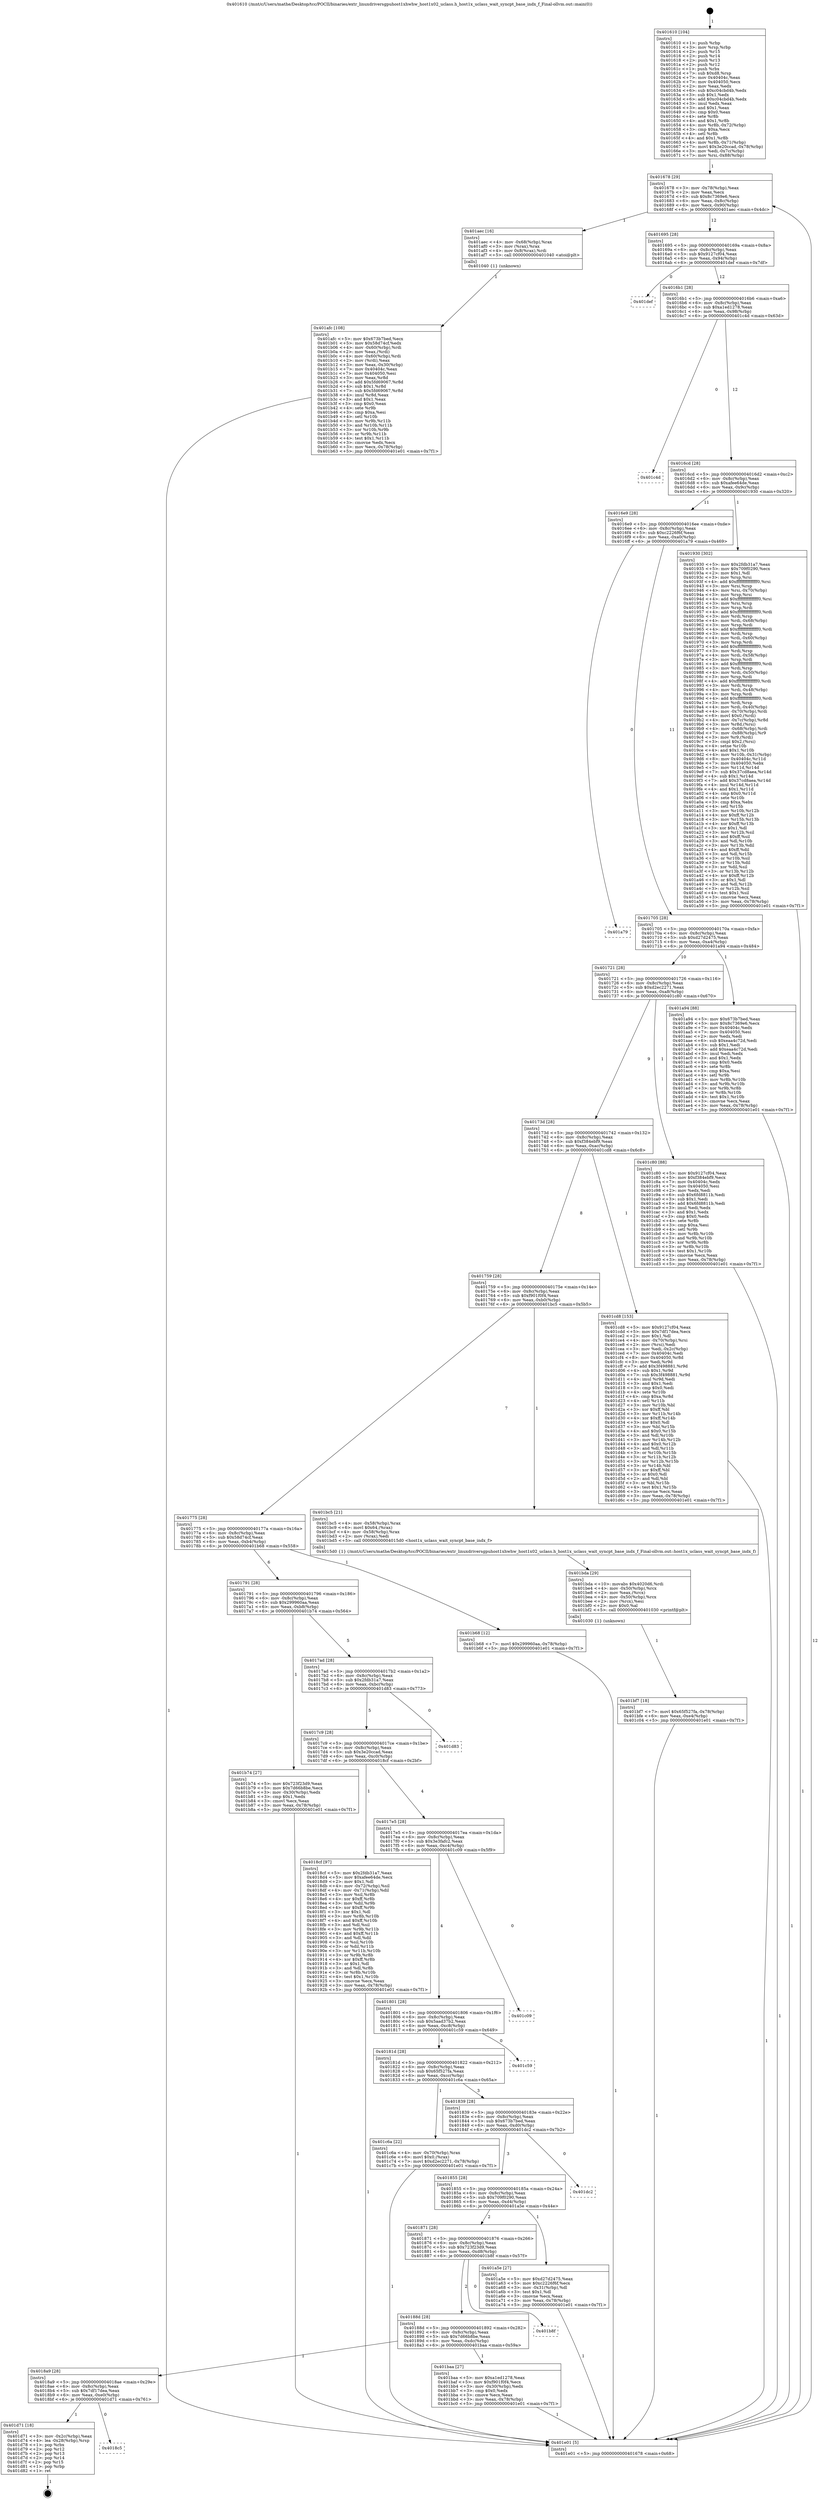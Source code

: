 digraph "0x401610" {
  label = "0x401610 (/mnt/c/Users/mathe/Desktop/tcc/POCII/binaries/extr_linuxdriversgpuhost1xhwhw_host1x02_uclass.h_host1x_uclass_wait_syncpt_base_indx_f_Final-ollvm.out::main(0))"
  labelloc = "t"
  node[shape=record]

  Entry [label="",width=0.3,height=0.3,shape=circle,fillcolor=black,style=filled]
  "0x401678" [label="{
     0x401678 [29]\l
     | [instrs]\l
     &nbsp;&nbsp;0x401678 \<+3\>: mov -0x78(%rbp),%eax\l
     &nbsp;&nbsp;0x40167b \<+2\>: mov %eax,%ecx\l
     &nbsp;&nbsp;0x40167d \<+6\>: sub $0x8c7369e6,%ecx\l
     &nbsp;&nbsp;0x401683 \<+6\>: mov %eax,-0x8c(%rbp)\l
     &nbsp;&nbsp;0x401689 \<+6\>: mov %ecx,-0x90(%rbp)\l
     &nbsp;&nbsp;0x40168f \<+6\>: je 0000000000401aec \<main+0x4dc\>\l
  }"]
  "0x401aec" [label="{
     0x401aec [16]\l
     | [instrs]\l
     &nbsp;&nbsp;0x401aec \<+4\>: mov -0x68(%rbp),%rax\l
     &nbsp;&nbsp;0x401af0 \<+3\>: mov (%rax),%rax\l
     &nbsp;&nbsp;0x401af3 \<+4\>: mov 0x8(%rax),%rdi\l
     &nbsp;&nbsp;0x401af7 \<+5\>: call 0000000000401040 \<atoi@plt\>\l
     | [calls]\l
     &nbsp;&nbsp;0x401040 \{1\} (unknown)\l
  }"]
  "0x401695" [label="{
     0x401695 [28]\l
     | [instrs]\l
     &nbsp;&nbsp;0x401695 \<+5\>: jmp 000000000040169a \<main+0x8a\>\l
     &nbsp;&nbsp;0x40169a \<+6\>: mov -0x8c(%rbp),%eax\l
     &nbsp;&nbsp;0x4016a0 \<+5\>: sub $0x9127cf04,%eax\l
     &nbsp;&nbsp;0x4016a5 \<+6\>: mov %eax,-0x94(%rbp)\l
     &nbsp;&nbsp;0x4016ab \<+6\>: je 0000000000401def \<main+0x7df\>\l
  }"]
  Exit [label="",width=0.3,height=0.3,shape=circle,fillcolor=black,style=filled,peripheries=2]
  "0x401def" [label="{
     0x401def\l
  }", style=dashed]
  "0x4016b1" [label="{
     0x4016b1 [28]\l
     | [instrs]\l
     &nbsp;&nbsp;0x4016b1 \<+5\>: jmp 00000000004016b6 \<main+0xa6\>\l
     &nbsp;&nbsp;0x4016b6 \<+6\>: mov -0x8c(%rbp),%eax\l
     &nbsp;&nbsp;0x4016bc \<+5\>: sub $0xa1ed1278,%eax\l
     &nbsp;&nbsp;0x4016c1 \<+6\>: mov %eax,-0x98(%rbp)\l
     &nbsp;&nbsp;0x4016c7 \<+6\>: je 0000000000401c4d \<main+0x63d\>\l
  }"]
  "0x4018c5" [label="{
     0x4018c5\l
  }", style=dashed]
  "0x401c4d" [label="{
     0x401c4d\l
  }", style=dashed]
  "0x4016cd" [label="{
     0x4016cd [28]\l
     | [instrs]\l
     &nbsp;&nbsp;0x4016cd \<+5\>: jmp 00000000004016d2 \<main+0xc2\>\l
     &nbsp;&nbsp;0x4016d2 \<+6\>: mov -0x8c(%rbp),%eax\l
     &nbsp;&nbsp;0x4016d8 \<+5\>: sub $0xafee64de,%eax\l
     &nbsp;&nbsp;0x4016dd \<+6\>: mov %eax,-0x9c(%rbp)\l
     &nbsp;&nbsp;0x4016e3 \<+6\>: je 0000000000401930 \<main+0x320\>\l
  }"]
  "0x401d71" [label="{
     0x401d71 [18]\l
     | [instrs]\l
     &nbsp;&nbsp;0x401d71 \<+3\>: mov -0x2c(%rbp),%eax\l
     &nbsp;&nbsp;0x401d74 \<+4\>: lea -0x28(%rbp),%rsp\l
     &nbsp;&nbsp;0x401d78 \<+1\>: pop %rbx\l
     &nbsp;&nbsp;0x401d79 \<+2\>: pop %r12\l
     &nbsp;&nbsp;0x401d7b \<+2\>: pop %r13\l
     &nbsp;&nbsp;0x401d7d \<+2\>: pop %r14\l
     &nbsp;&nbsp;0x401d7f \<+2\>: pop %r15\l
     &nbsp;&nbsp;0x401d81 \<+1\>: pop %rbp\l
     &nbsp;&nbsp;0x401d82 \<+1\>: ret\l
  }"]
  "0x401930" [label="{
     0x401930 [302]\l
     | [instrs]\l
     &nbsp;&nbsp;0x401930 \<+5\>: mov $0x2fdb31a7,%eax\l
     &nbsp;&nbsp;0x401935 \<+5\>: mov $0x709f0290,%ecx\l
     &nbsp;&nbsp;0x40193a \<+2\>: mov $0x1,%dl\l
     &nbsp;&nbsp;0x40193c \<+3\>: mov %rsp,%rsi\l
     &nbsp;&nbsp;0x40193f \<+4\>: add $0xfffffffffffffff0,%rsi\l
     &nbsp;&nbsp;0x401943 \<+3\>: mov %rsi,%rsp\l
     &nbsp;&nbsp;0x401946 \<+4\>: mov %rsi,-0x70(%rbp)\l
     &nbsp;&nbsp;0x40194a \<+3\>: mov %rsp,%rsi\l
     &nbsp;&nbsp;0x40194d \<+4\>: add $0xfffffffffffffff0,%rsi\l
     &nbsp;&nbsp;0x401951 \<+3\>: mov %rsi,%rsp\l
     &nbsp;&nbsp;0x401954 \<+3\>: mov %rsp,%rdi\l
     &nbsp;&nbsp;0x401957 \<+4\>: add $0xfffffffffffffff0,%rdi\l
     &nbsp;&nbsp;0x40195b \<+3\>: mov %rdi,%rsp\l
     &nbsp;&nbsp;0x40195e \<+4\>: mov %rdi,-0x68(%rbp)\l
     &nbsp;&nbsp;0x401962 \<+3\>: mov %rsp,%rdi\l
     &nbsp;&nbsp;0x401965 \<+4\>: add $0xfffffffffffffff0,%rdi\l
     &nbsp;&nbsp;0x401969 \<+3\>: mov %rdi,%rsp\l
     &nbsp;&nbsp;0x40196c \<+4\>: mov %rdi,-0x60(%rbp)\l
     &nbsp;&nbsp;0x401970 \<+3\>: mov %rsp,%rdi\l
     &nbsp;&nbsp;0x401973 \<+4\>: add $0xfffffffffffffff0,%rdi\l
     &nbsp;&nbsp;0x401977 \<+3\>: mov %rdi,%rsp\l
     &nbsp;&nbsp;0x40197a \<+4\>: mov %rdi,-0x58(%rbp)\l
     &nbsp;&nbsp;0x40197e \<+3\>: mov %rsp,%rdi\l
     &nbsp;&nbsp;0x401981 \<+4\>: add $0xfffffffffffffff0,%rdi\l
     &nbsp;&nbsp;0x401985 \<+3\>: mov %rdi,%rsp\l
     &nbsp;&nbsp;0x401988 \<+4\>: mov %rdi,-0x50(%rbp)\l
     &nbsp;&nbsp;0x40198c \<+3\>: mov %rsp,%rdi\l
     &nbsp;&nbsp;0x40198f \<+4\>: add $0xfffffffffffffff0,%rdi\l
     &nbsp;&nbsp;0x401993 \<+3\>: mov %rdi,%rsp\l
     &nbsp;&nbsp;0x401996 \<+4\>: mov %rdi,-0x48(%rbp)\l
     &nbsp;&nbsp;0x40199a \<+3\>: mov %rsp,%rdi\l
     &nbsp;&nbsp;0x40199d \<+4\>: add $0xfffffffffffffff0,%rdi\l
     &nbsp;&nbsp;0x4019a1 \<+3\>: mov %rdi,%rsp\l
     &nbsp;&nbsp;0x4019a4 \<+4\>: mov %rdi,-0x40(%rbp)\l
     &nbsp;&nbsp;0x4019a8 \<+4\>: mov -0x70(%rbp),%rdi\l
     &nbsp;&nbsp;0x4019ac \<+6\>: movl $0x0,(%rdi)\l
     &nbsp;&nbsp;0x4019b2 \<+4\>: mov -0x7c(%rbp),%r8d\l
     &nbsp;&nbsp;0x4019b6 \<+3\>: mov %r8d,(%rsi)\l
     &nbsp;&nbsp;0x4019b9 \<+4\>: mov -0x68(%rbp),%rdi\l
     &nbsp;&nbsp;0x4019bd \<+7\>: mov -0x88(%rbp),%r9\l
     &nbsp;&nbsp;0x4019c4 \<+3\>: mov %r9,(%rdi)\l
     &nbsp;&nbsp;0x4019c7 \<+3\>: cmpl $0x2,(%rsi)\l
     &nbsp;&nbsp;0x4019ca \<+4\>: setne %r10b\l
     &nbsp;&nbsp;0x4019ce \<+4\>: and $0x1,%r10b\l
     &nbsp;&nbsp;0x4019d2 \<+4\>: mov %r10b,-0x31(%rbp)\l
     &nbsp;&nbsp;0x4019d6 \<+8\>: mov 0x40404c,%r11d\l
     &nbsp;&nbsp;0x4019de \<+7\>: mov 0x404050,%ebx\l
     &nbsp;&nbsp;0x4019e5 \<+3\>: mov %r11d,%r14d\l
     &nbsp;&nbsp;0x4019e8 \<+7\>: sub $0x37cd8aea,%r14d\l
     &nbsp;&nbsp;0x4019ef \<+4\>: sub $0x1,%r14d\l
     &nbsp;&nbsp;0x4019f3 \<+7\>: add $0x37cd8aea,%r14d\l
     &nbsp;&nbsp;0x4019fa \<+4\>: imul %r14d,%r11d\l
     &nbsp;&nbsp;0x4019fe \<+4\>: and $0x1,%r11d\l
     &nbsp;&nbsp;0x401a02 \<+4\>: cmp $0x0,%r11d\l
     &nbsp;&nbsp;0x401a06 \<+4\>: sete %r10b\l
     &nbsp;&nbsp;0x401a0a \<+3\>: cmp $0xa,%ebx\l
     &nbsp;&nbsp;0x401a0d \<+4\>: setl %r15b\l
     &nbsp;&nbsp;0x401a11 \<+3\>: mov %r10b,%r12b\l
     &nbsp;&nbsp;0x401a14 \<+4\>: xor $0xff,%r12b\l
     &nbsp;&nbsp;0x401a18 \<+3\>: mov %r15b,%r13b\l
     &nbsp;&nbsp;0x401a1b \<+4\>: xor $0xff,%r13b\l
     &nbsp;&nbsp;0x401a1f \<+3\>: xor $0x1,%dl\l
     &nbsp;&nbsp;0x401a22 \<+3\>: mov %r12b,%sil\l
     &nbsp;&nbsp;0x401a25 \<+4\>: and $0xff,%sil\l
     &nbsp;&nbsp;0x401a29 \<+3\>: and %dl,%r10b\l
     &nbsp;&nbsp;0x401a2c \<+3\>: mov %r13b,%dil\l
     &nbsp;&nbsp;0x401a2f \<+4\>: and $0xff,%dil\l
     &nbsp;&nbsp;0x401a33 \<+3\>: and %dl,%r15b\l
     &nbsp;&nbsp;0x401a36 \<+3\>: or %r10b,%sil\l
     &nbsp;&nbsp;0x401a39 \<+3\>: or %r15b,%dil\l
     &nbsp;&nbsp;0x401a3c \<+3\>: xor %dil,%sil\l
     &nbsp;&nbsp;0x401a3f \<+3\>: or %r13b,%r12b\l
     &nbsp;&nbsp;0x401a42 \<+4\>: xor $0xff,%r12b\l
     &nbsp;&nbsp;0x401a46 \<+3\>: or $0x1,%dl\l
     &nbsp;&nbsp;0x401a49 \<+3\>: and %dl,%r12b\l
     &nbsp;&nbsp;0x401a4c \<+3\>: or %r12b,%sil\l
     &nbsp;&nbsp;0x401a4f \<+4\>: test $0x1,%sil\l
     &nbsp;&nbsp;0x401a53 \<+3\>: cmovne %ecx,%eax\l
     &nbsp;&nbsp;0x401a56 \<+3\>: mov %eax,-0x78(%rbp)\l
     &nbsp;&nbsp;0x401a59 \<+5\>: jmp 0000000000401e01 \<main+0x7f1\>\l
  }"]
  "0x4016e9" [label="{
     0x4016e9 [28]\l
     | [instrs]\l
     &nbsp;&nbsp;0x4016e9 \<+5\>: jmp 00000000004016ee \<main+0xde\>\l
     &nbsp;&nbsp;0x4016ee \<+6\>: mov -0x8c(%rbp),%eax\l
     &nbsp;&nbsp;0x4016f4 \<+5\>: sub $0xc2226f6f,%eax\l
     &nbsp;&nbsp;0x4016f9 \<+6\>: mov %eax,-0xa0(%rbp)\l
     &nbsp;&nbsp;0x4016ff \<+6\>: je 0000000000401a79 \<main+0x469\>\l
  }"]
  "0x401bf7" [label="{
     0x401bf7 [18]\l
     | [instrs]\l
     &nbsp;&nbsp;0x401bf7 \<+7\>: movl $0x65f527fa,-0x78(%rbp)\l
     &nbsp;&nbsp;0x401bfe \<+6\>: mov %eax,-0xe4(%rbp)\l
     &nbsp;&nbsp;0x401c04 \<+5\>: jmp 0000000000401e01 \<main+0x7f1\>\l
  }"]
  "0x401a79" [label="{
     0x401a79\l
  }", style=dashed]
  "0x401705" [label="{
     0x401705 [28]\l
     | [instrs]\l
     &nbsp;&nbsp;0x401705 \<+5\>: jmp 000000000040170a \<main+0xfa\>\l
     &nbsp;&nbsp;0x40170a \<+6\>: mov -0x8c(%rbp),%eax\l
     &nbsp;&nbsp;0x401710 \<+5\>: sub $0xd27d2475,%eax\l
     &nbsp;&nbsp;0x401715 \<+6\>: mov %eax,-0xa4(%rbp)\l
     &nbsp;&nbsp;0x40171b \<+6\>: je 0000000000401a94 \<main+0x484\>\l
  }"]
  "0x401bda" [label="{
     0x401bda [29]\l
     | [instrs]\l
     &nbsp;&nbsp;0x401bda \<+10\>: movabs $0x4020d6,%rdi\l
     &nbsp;&nbsp;0x401be4 \<+4\>: mov -0x50(%rbp),%rcx\l
     &nbsp;&nbsp;0x401be8 \<+2\>: mov %eax,(%rcx)\l
     &nbsp;&nbsp;0x401bea \<+4\>: mov -0x50(%rbp),%rcx\l
     &nbsp;&nbsp;0x401bee \<+2\>: mov (%rcx),%esi\l
     &nbsp;&nbsp;0x401bf0 \<+2\>: mov $0x0,%al\l
     &nbsp;&nbsp;0x401bf2 \<+5\>: call 0000000000401030 \<printf@plt\>\l
     | [calls]\l
     &nbsp;&nbsp;0x401030 \{1\} (unknown)\l
  }"]
  "0x401a94" [label="{
     0x401a94 [88]\l
     | [instrs]\l
     &nbsp;&nbsp;0x401a94 \<+5\>: mov $0x673b7bed,%eax\l
     &nbsp;&nbsp;0x401a99 \<+5\>: mov $0x8c7369e6,%ecx\l
     &nbsp;&nbsp;0x401a9e \<+7\>: mov 0x40404c,%edx\l
     &nbsp;&nbsp;0x401aa5 \<+7\>: mov 0x404050,%esi\l
     &nbsp;&nbsp;0x401aac \<+2\>: mov %edx,%edi\l
     &nbsp;&nbsp;0x401aae \<+6\>: sub $0xeaa4c72d,%edi\l
     &nbsp;&nbsp;0x401ab4 \<+3\>: sub $0x1,%edi\l
     &nbsp;&nbsp;0x401ab7 \<+6\>: add $0xeaa4c72d,%edi\l
     &nbsp;&nbsp;0x401abd \<+3\>: imul %edi,%edx\l
     &nbsp;&nbsp;0x401ac0 \<+3\>: and $0x1,%edx\l
     &nbsp;&nbsp;0x401ac3 \<+3\>: cmp $0x0,%edx\l
     &nbsp;&nbsp;0x401ac6 \<+4\>: sete %r8b\l
     &nbsp;&nbsp;0x401aca \<+3\>: cmp $0xa,%esi\l
     &nbsp;&nbsp;0x401acd \<+4\>: setl %r9b\l
     &nbsp;&nbsp;0x401ad1 \<+3\>: mov %r8b,%r10b\l
     &nbsp;&nbsp;0x401ad4 \<+3\>: and %r9b,%r10b\l
     &nbsp;&nbsp;0x401ad7 \<+3\>: xor %r9b,%r8b\l
     &nbsp;&nbsp;0x401ada \<+3\>: or %r8b,%r10b\l
     &nbsp;&nbsp;0x401add \<+4\>: test $0x1,%r10b\l
     &nbsp;&nbsp;0x401ae1 \<+3\>: cmovne %ecx,%eax\l
     &nbsp;&nbsp;0x401ae4 \<+3\>: mov %eax,-0x78(%rbp)\l
     &nbsp;&nbsp;0x401ae7 \<+5\>: jmp 0000000000401e01 \<main+0x7f1\>\l
  }"]
  "0x401721" [label="{
     0x401721 [28]\l
     | [instrs]\l
     &nbsp;&nbsp;0x401721 \<+5\>: jmp 0000000000401726 \<main+0x116\>\l
     &nbsp;&nbsp;0x401726 \<+6\>: mov -0x8c(%rbp),%eax\l
     &nbsp;&nbsp;0x40172c \<+5\>: sub $0xd2ec2271,%eax\l
     &nbsp;&nbsp;0x401731 \<+6\>: mov %eax,-0xa8(%rbp)\l
     &nbsp;&nbsp;0x401737 \<+6\>: je 0000000000401c80 \<main+0x670\>\l
  }"]
  "0x4018a9" [label="{
     0x4018a9 [28]\l
     | [instrs]\l
     &nbsp;&nbsp;0x4018a9 \<+5\>: jmp 00000000004018ae \<main+0x29e\>\l
     &nbsp;&nbsp;0x4018ae \<+6\>: mov -0x8c(%rbp),%eax\l
     &nbsp;&nbsp;0x4018b4 \<+5\>: sub $0x7df17dea,%eax\l
     &nbsp;&nbsp;0x4018b9 \<+6\>: mov %eax,-0xe0(%rbp)\l
     &nbsp;&nbsp;0x4018bf \<+6\>: je 0000000000401d71 \<main+0x761\>\l
  }"]
  "0x401c80" [label="{
     0x401c80 [88]\l
     | [instrs]\l
     &nbsp;&nbsp;0x401c80 \<+5\>: mov $0x9127cf04,%eax\l
     &nbsp;&nbsp;0x401c85 \<+5\>: mov $0xf384ebf9,%ecx\l
     &nbsp;&nbsp;0x401c8a \<+7\>: mov 0x40404c,%edx\l
     &nbsp;&nbsp;0x401c91 \<+7\>: mov 0x404050,%esi\l
     &nbsp;&nbsp;0x401c98 \<+2\>: mov %edx,%edi\l
     &nbsp;&nbsp;0x401c9a \<+6\>: sub $0x6fd8811b,%edi\l
     &nbsp;&nbsp;0x401ca0 \<+3\>: sub $0x1,%edi\l
     &nbsp;&nbsp;0x401ca3 \<+6\>: add $0x6fd8811b,%edi\l
     &nbsp;&nbsp;0x401ca9 \<+3\>: imul %edi,%edx\l
     &nbsp;&nbsp;0x401cac \<+3\>: and $0x1,%edx\l
     &nbsp;&nbsp;0x401caf \<+3\>: cmp $0x0,%edx\l
     &nbsp;&nbsp;0x401cb2 \<+4\>: sete %r8b\l
     &nbsp;&nbsp;0x401cb6 \<+3\>: cmp $0xa,%esi\l
     &nbsp;&nbsp;0x401cb9 \<+4\>: setl %r9b\l
     &nbsp;&nbsp;0x401cbd \<+3\>: mov %r8b,%r10b\l
     &nbsp;&nbsp;0x401cc0 \<+3\>: and %r9b,%r10b\l
     &nbsp;&nbsp;0x401cc3 \<+3\>: xor %r9b,%r8b\l
     &nbsp;&nbsp;0x401cc6 \<+3\>: or %r8b,%r10b\l
     &nbsp;&nbsp;0x401cc9 \<+4\>: test $0x1,%r10b\l
     &nbsp;&nbsp;0x401ccd \<+3\>: cmovne %ecx,%eax\l
     &nbsp;&nbsp;0x401cd0 \<+3\>: mov %eax,-0x78(%rbp)\l
     &nbsp;&nbsp;0x401cd3 \<+5\>: jmp 0000000000401e01 \<main+0x7f1\>\l
  }"]
  "0x40173d" [label="{
     0x40173d [28]\l
     | [instrs]\l
     &nbsp;&nbsp;0x40173d \<+5\>: jmp 0000000000401742 \<main+0x132\>\l
     &nbsp;&nbsp;0x401742 \<+6\>: mov -0x8c(%rbp),%eax\l
     &nbsp;&nbsp;0x401748 \<+5\>: sub $0xf384ebf9,%eax\l
     &nbsp;&nbsp;0x40174d \<+6\>: mov %eax,-0xac(%rbp)\l
     &nbsp;&nbsp;0x401753 \<+6\>: je 0000000000401cd8 \<main+0x6c8\>\l
  }"]
  "0x401baa" [label="{
     0x401baa [27]\l
     | [instrs]\l
     &nbsp;&nbsp;0x401baa \<+5\>: mov $0xa1ed1278,%eax\l
     &nbsp;&nbsp;0x401baf \<+5\>: mov $0xf901f0f4,%ecx\l
     &nbsp;&nbsp;0x401bb4 \<+3\>: mov -0x30(%rbp),%edx\l
     &nbsp;&nbsp;0x401bb7 \<+3\>: cmp $0x0,%edx\l
     &nbsp;&nbsp;0x401bba \<+3\>: cmove %ecx,%eax\l
     &nbsp;&nbsp;0x401bbd \<+3\>: mov %eax,-0x78(%rbp)\l
     &nbsp;&nbsp;0x401bc0 \<+5\>: jmp 0000000000401e01 \<main+0x7f1\>\l
  }"]
  "0x401cd8" [label="{
     0x401cd8 [153]\l
     | [instrs]\l
     &nbsp;&nbsp;0x401cd8 \<+5\>: mov $0x9127cf04,%eax\l
     &nbsp;&nbsp;0x401cdd \<+5\>: mov $0x7df17dea,%ecx\l
     &nbsp;&nbsp;0x401ce2 \<+2\>: mov $0x1,%dl\l
     &nbsp;&nbsp;0x401ce4 \<+4\>: mov -0x70(%rbp),%rsi\l
     &nbsp;&nbsp;0x401ce8 \<+2\>: mov (%rsi),%edi\l
     &nbsp;&nbsp;0x401cea \<+3\>: mov %edi,-0x2c(%rbp)\l
     &nbsp;&nbsp;0x401ced \<+7\>: mov 0x40404c,%edi\l
     &nbsp;&nbsp;0x401cf4 \<+8\>: mov 0x404050,%r8d\l
     &nbsp;&nbsp;0x401cfc \<+3\>: mov %edi,%r9d\l
     &nbsp;&nbsp;0x401cff \<+7\>: add $0x3f498881,%r9d\l
     &nbsp;&nbsp;0x401d06 \<+4\>: sub $0x1,%r9d\l
     &nbsp;&nbsp;0x401d0a \<+7\>: sub $0x3f498881,%r9d\l
     &nbsp;&nbsp;0x401d11 \<+4\>: imul %r9d,%edi\l
     &nbsp;&nbsp;0x401d15 \<+3\>: and $0x1,%edi\l
     &nbsp;&nbsp;0x401d18 \<+3\>: cmp $0x0,%edi\l
     &nbsp;&nbsp;0x401d1b \<+4\>: sete %r10b\l
     &nbsp;&nbsp;0x401d1f \<+4\>: cmp $0xa,%r8d\l
     &nbsp;&nbsp;0x401d23 \<+4\>: setl %r11b\l
     &nbsp;&nbsp;0x401d27 \<+3\>: mov %r10b,%bl\l
     &nbsp;&nbsp;0x401d2a \<+3\>: xor $0xff,%bl\l
     &nbsp;&nbsp;0x401d2d \<+3\>: mov %r11b,%r14b\l
     &nbsp;&nbsp;0x401d30 \<+4\>: xor $0xff,%r14b\l
     &nbsp;&nbsp;0x401d34 \<+3\>: xor $0x0,%dl\l
     &nbsp;&nbsp;0x401d37 \<+3\>: mov %bl,%r15b\l
     &nbsp;&nbsp;0x401d3a \<+4\>: and $0x0,%r15b\l
     &nbsp;&nbsp;0x401d3e \<+3\>: and %dl,%r10b\l
     &nbsp;&nbsp;0x401d41 \<+3\>: mov %r14b,%r12b\l
     &nbsp;&nbsp;0x401d44 \<+4\>: and $0x0,%r12b\l
     &nbsp;&nbsp;0x401d48 \<+3\>: and %dl,%r11b\l
     &nbsp;&nbsp;0x401d4b \<+3\>: or %r10b,%r15b\l
     &nbsp;&nbsp;0x401d4e \<+3\>: or %r11b,%r12b\l
     &nbsp;&nbsp;0x401d51 \<+3\>: xor %r12b,%r15b\l
     &nbsp;&nbsp;0x401d54 \<+3\>: or %r14b,%bl\l
     &nbsp;&nbsp;0x401d57 \<+3\>: xor $0xff,%bl\l
     &nbsp;&nbsp;0x401d5a \<+3\>: or $0x0,%dl\l
     &nbsp;&nbsp;0x401d5d \<+2\>: and %dl,%bl\l
     &nbsp;&nbsp;0x401d5f \<+3\>: or %bl,%r15b\l
     &nbsp;&nbsp;0x401d62 \<+4\>: test $0x1,%r15b\l
     &nbsp;&nbsp;0x401d66 \<+3\>: cmovne %ecx,%eax\l
     &nbsp;&nbsp;0x401d69 \<+3\>: mov %eax,-0x78(%rbp)\l
     &nbsp;&nbsp;0x401d6c \<+5\>: jmp 0000000000401e01 \<main+0x7f1\>\l
  }"]
  "0x401759" [label="{
     0x401759 [28]\l
     | [instrs]\l
     &nbsp;&nbsp;0x401759 \<+5\>: jmp 000000000040175e \<main+0x14e\>\l
     &nbsp;&nbsp;0x40175e \<+6\>: mov -0x8c(%rbp),%eax\l
     &nbsp;&nbsp;0x401764 \<+5\>: sub $0xf901f0f4,%eax\l
     &nbsp;&nbsp;0x401769 \<+6\>: mov %eax,-0xb0(%rbp)\l
     &nbsp;&nbsp;0x40176f \<+6\>: je 0000000000401bc5 \<main+0x5b5\>\l
  }"]
  "0x40188d" [label="{
     0x40188d [28]\l
     | [instrs]\l
     &nbsp;&nbsp;0x40188d \<+5\>: jmp 0000000000401892 \<main+0x282\>\l
     &nbsp;&nbsp;0x401892 \<+6\>: mov -0x8c(%rbp),%eax\l
     &nbsp;&nbsp;0x401898 \<+5\>: sub $0x7d66b8be,%eax\l
     &nbsp;&nbsp;0x40189d \<+6\>: mov %eax,-0xdc(%rbp)\l
     &nbsp;&nbsp;0x4018a3 \<+6\>: je 0000000000401baa \<main+0x59a\>\l
  }"]
  "0x401bc5" [label="{
     0x401bc5 [21]\l
     | [instrs]\l
     &nbsp;&nbsp;0x401bc5 \<+4\>: mov -0x58(%rbp),%rax\l
     &nbsp;&nbsp;0x401bc9 \<+6\>: movl $0x64,(%rax)\l
     &nbsp;&nbsp;0x401bcf \<+4\>: mov -0x58(%rbp),%rax\l
     &nbsp;&nbsp;0x401bd3 \<+2\>: mov (%rax),%edi\l
     &nbsp;&nbsp;0x401bd5 \<+5\>: call 00000000004015d0 \<host1x_uclass_wait_syncpt_base_indx_f\>\l
     | [calls]\l
     &nbsp;&nbsp;0x4015d0 \{1\} (/mnt/c/Users/mathe/Desktop/tcc/POCII/binaries/extr_linuxdriversgpuhost1xhwhw_host1x02_uclass.h_host1x_uclass_wait_syncpt_base_indx_f_Final-ollvm.out::host1x_uclass_wait_syncpt_base_indx_f)\l
  }"]
  "0x401775" [label="{
     0x401775 [28]\l
     | [instrs]\l
     &nbsp;&nbsp;0x401775 \<+5\>: jmp 000000000040177a \<main+0x16a\>\l
     &nbsp;&nbsp;0x40177a \<+6\>: mov -0x8c(%rbp),%eax\l
     &nbsp;&nbsp;0x401780 \<+5\>: sub $0x58d74cf,%eax\l
     &nbsp;&nbsp;0x401785 \<+6\>: mov %eax,-0xb4(%rbp)\l
     &nbsp;&nbsp;0x40178b \<+6\>: je 0000000000401b68 \<main+0x558\>\l
  }"]
  "0x401b8f" [label="{
     0x401b8f\l
  }", style=dashed]
  "0x401b68" [label="{
     0x401b68 [12]\l
     | [instrs]\l
     &nbsp;&nbsp;0x401b68 \<+7\>: movl $0x299960aa,-0x78(%rbp)\l
     &nbsp;&nbsp;0x401b6f \<+5\>: jmp 0000000000401e01 \<main+0x7f1\>\l
  }"]
  "0x401791" [label="{
     0x401791 [28]\l
     | [instrs]\l
     &nbsp;&nbsp;0x401791 \<+5\>: jmp 0000000000401796 \<main+0x186\>\l
     &nbsp;&nbsp;0x401796 \<+6\>: mov -0x8c(%rbp),%eax\l
     &nbsp;&nbsp;0x40179c \<+5\>: sub $0x299960aa,%eax\l
     &nbsp;&nbsp;0x4017a1 \<+6\>: mov %eax,-0xb8(%rbp)\l
     &nbsp;&nbsp;0x4017a7 \<+6\>: je 0000000000401b74 \<main+0x564\>\l
  }"]
  "0x401afc" [label="{
     0x401afc [108]\l
     | [instrs]\l
     &nbsp;&nbsp;0x401afc \<+5\>: mov $0x673b7bed,%ecx\l
     &nbsp;&nbsp;0x401b01 \<+5\>: mov $0x58d74cf,%edx\l
     &nbsp;&nbsp;0x401b06 \<+4\>: mov -0x60(%rbp),%rdi\l
     &nbsp;&nbsp;0x401b0a \<+2\>: mov %eax,(%rdi)\l
     &nbsp;&nbsp;0x401b0c \<+4\>: mov -0x60(%rbp),%rdi\l
     &nbsp;&nbsp;0x401b10 \<+2\>: mov (%rdi),%eax\l
     &nbsp;&nbsp;0x401b12 \<+3\>: mov %eax,-0x30(%rbp)\l
     &nbsp;&nbsp;0x401b15 \<+7\>: mov 0x40404c,%eax\l
     &nbsp;&nbsp;0x401b1c \<+7\>: mov 0x404050,%esi\l
     &nbsp;&nbsp;0x401b23 \<+3\>: mov %eax,%r8d\l
     &nbsp;&nbsp;0x401b26 \<+7\>: add $0x5fd69067,%r8d\l
     &nbsp;&nbsp;0x401b2d \<+4\>: sub $0x1,%r8d\l
     &nbsp;&nbsp;0x401b31 \<+7\>: sub $0x5fd69067,%r8d\l
     &nbsp;&nbsp;0x401b38 \<+4\>: imul %r8d,%eax\l
     &nbsp;&nbsp;0x401b3c \<+3\>: and $0x1,%eax\l
     &nbsp;&nbsp;0x401b3f \<+3\>: cmp $0x0,%eax\l
     &nbsp;&nbsp;0x401b42 \<+4\>: sete %r9b\l
     &nbsp;&nbsp;0x401b46 \<+3\>: cmp $0xa,%esi\l
     &nbsp;&nbsp;0x401b49 \<+4\>: setl %r10b\l
     &nbsp;&nbsp;0x401b4d \<+3\>: mov %r9b,%r11b\l
     &nbsp;&nbsp;0x401b50 \<+3\>: and %r10b,%r11b\l
     &nbsp;&nbsp;0x401b53 \<+3\>: xor %r10b,%r9b\l
     &nbsp;&nbsp;0x401b56 \<+3\>: or %r9b,%r11b\l
     &nbsp;&nbsp;0x401b59 \<+4\>: test $0x1,%r11b\l
     &nbsp;&nbsp;0x401b5d \<+3\>: cmovne %edx,%ecx\l
     &nbsp;&nbsp;0x401b60 \<+3\>: mov %ecx,-0x78(%rbp)\l
     &nbsp;&nbsp;0x401b63 \<+5\>: jmp 0000000000401e01 \<main+0x7f1\>\l
  }"]
  "0x401b74" [label="{
     0x401b74 [27]\l
     | [instrs]\l
     &nbsp;&nbsp;0x401b74 \<+5\>: mov $0x723f23d9,%eax\l
     &nbsp;&nbsp;0x401b79 \<+5\>: mov $0x7d66b8be,%ecx\l
     &nbsp;&nbsp;0x401b7e \<+3\>: mov -0x30(%rbp),%edx\l
     &nbsp;&nbsp;0x401b81 \<+3\>: cmp $0x1,%edx\l
     &nbsp;&nbsp;0x401b84 \<+3\>: cmovl %ecx,%eax\l
     &nbsp;&nbsp;0x401b87 \<+3\>: mov %eax,-0x78(%rbp)\l
     &nbsp;&nbsp;0x401b8a \<+5\>: jmp 0000000000401e01 \<main+0x7f1\>\l
  }"]
  "0x4017ad" [label="{
     0x4017ad [28]\l
     | [instrs]\l
     &nbsp;&nbsp;0x4017ad \<+5\>: jmp 00000000004017b2 \<main+0x1a2\>\l
     &nbsp;&nbsp;0x4017b2 \<+6\>: mov -0x8c(%rbp),%eax\l
     &nbsp;&nbsp;0x4017b8 \<+5\>: sub $0x2fdb31a7,%eax\l
     &nbsp;&nbsp;0x4017bd \<+6\>: mov %eax,-0xbc(%rbp)\l
     &nbsp;&nbsp;0x4017c3 \<+6\>: je 0000000000401d83 \<main+0x773\>\l
  }"]
  "0x401871" [label="{
     0x401871 [28]\l
     | [instrs]\l
     &nbsp;&nbsp;0x401871 \<+5\>: jmp 0000000000401876 \<main+0x266\>\l
     &nbsp;&nbsp;0x401876 \<+6\>: mov -0x8c(%rbp),%eax\l
     &nbsp;&nbsp;0x40187c \<+5\>: sub $0x723f23d9,%eax\l
     &nbsp;&nbsp;0x401881 \<+6\>: mov %eax,-0xd8(%rbp)\l
     &nbsp;&nbsp;0x401887 \<+6\>: je 0000000000401b8f \<main+0x57f\>\l
  }"]
  "0x401d83" [label="{
     0x401d83\l
  }", style=dashed]
  "0x4017c9" [label="{
     0x4017c9 [28]\l
     | [instrs]\l
     &nbsp;&nbsp;0x4017c9 \<+5\>: jmp 00000000004017ce \<main+0x1be\>\l
     &nbsp;&nbsp;0x4017ce \<+6\>: mov -0x8c(%rbp),%eax\l
     &nbsp;&nbsp;0x4017d4 \<+5\>: sub $0x3e20ccad,%eax\l
     &nbsp;&nbsp;0x4017d9 \<+6\>: mov %eax,-0xc0(%rbp)\l
     &nbsp;&nbsp;0x4017df \<+6\>: je 00000000004018cf \<main+0x2bf\>\l
  }"]
  "0x401a5e" [label="{
     0x401a5e [27]\l
     | [instrs]\l
     &nbsp;&nbsp;0x401a5e \<+5\>: mov $0xd27d2475,%eax\l
     &nbsp;&nbsp;0x401a63 \<+5\>: mov $0xc2226f6f,%ecx\l
     &nbsp;&nbsp;0x401a68 \<+3\>: mov -0x31(%rbp),%dl\l
     &nbsp;&nbsp;0x401a6b \<+3\>: test $0x1,%dl\l
     &nbsp;&nbsp;0x401a6e \<+3\>: cmovne %ecx,%eax\l
     &nbsp;&nbsp;0x401a71 \<+3\>: mov %eax,-0x78(%rbp)\l
     &nbsp;&nbsp;0x401a74 \<+5\>: jmp 0000000000401e01 \<main+0x7f1\>\l
  }"]
  "0x4018cf" [label="{
     0x4018cf [97]\l
     | [instrs]\l
     &nbsp;&nbsp;0x4018cf \<+5\>: mov $0x2fdb31a7,%eax\l
     &nbsp;&nbsp;0x4018d4 \<+5\>: mov $0xafee64de,%ecx\l
     &nbsp;&nbsp;0x4018d9 \<+2\>: mov $0x1,%dl\l
     &nbsp;&nbsp;0x4018db \<+4\>: mov -0x72(%rbp),%sil\l
     &nbsp;&nbsp;0x4018df \<+4\>: mov -0x71(%rbp),%dil\l
     &nbsp;&nbsp;0x4018e3 \<+3\>: mov %sil,%r8b\l
     &nbsp;&nbsp;0x4018e6 \<+4\>: xor $0xff,%r8b\l
     &nbsp;&nbsp;0x4018ea \<+3\>: mov %dil,%r9b\l
     &nbsp;&nbsp;0x4018ed \<+4\>: xor $0xff,%r9b\l
     &nbsp;&nbsp;0x4018f1 \<+3\>: xor $0x1,%dl\l
     &nbsp;&nbsp;0x4018f4 \<+3\>: mov %r8b,%r10b\l
     &nbsp;&nbsp;0x4018f7 \<+4\>: and $0xff,%r10b\l
     &nbsp;&nbsp;0x4018fb \<+3\>: and %dl,%sil\l
     &nbsp;&nbsp;0x4018fe \<+3\>: mov %r9b,%r11b\l
     &nbsp;&nbsp;0x401901 \<+4\>: and $0xff,%r11b\l
     &nbsp;&nbsp;0x401905 \<+3\>: and %dl,%dil\l
     &nbsp;&nbsp;0x401908 \<+3\>: or %sil,%r10b\l
     &nbsp;&nbsp;0x40190b \<+3\>: or %dil,%r11b\l
     &nbsp;&nbsp;0x40190e \<+3\>: xor %r11b,%r10b\l
     &nbsp;&nbsp;0x401911 \<+3\>: or %r9b,%r8b\l
     &nbsp;&nbsp;0x401914 \<+4\>: xor $0xff,%r8b\l
     &nbsp;&nbsp;0x401918 \<+3\>: or $0x1,%dl\l
     &nbsp;&nbsp;0x40191b \<+3\>: and %dl,%r8b\l
     &nbsp;&nbsp;0x40191e \<+3\>: or %r8b,%r10b\l
     &nbsp;&nbsp;0x401921 \<+4\>: test $0x1,%r10b\l
     &nbsp;&nbsp;0x401925 \<+3\>: cmovne %ecx,%eax\l
     &nbsp;&nbsp;0x401928 \<+3\>: mov %eax,-0x78(%rbp)\l
     &nbsp;&nbsp;0x40192b \<+5\>: jmp 0000000000401e01 \<main+0x7f1\>\l
  }"]
  "0x4017e5" [label="{
     0x4017e5 [28]\l
     | [instrs]\l
     &nbsp;&nbsp;0x4017e5 \<+5\>: jmp 00000000004017ea \<main+0x1da\>\l
     &nbsp;&nbsp;0x4017ea \<+6\>: mov -0x8c(%rbp),%eax\l
     &nbsp;&nbsp;0x4017f0 \<+5\>: sub $0x3e3fafc2,%eax\l
     &nbsp;&nbsp;0x4017f5 \<+6\>: mov %eax,-0xc4(%rbp)\l
     &nbsp;&nbsp;0x4017fb \<+6\>: je 0000000000401c09 \<main+0x5f9\>\l
  }"]
  "0x401e01" [label="{
     0x401e01 [5]\l
     | [instrs]\l
     &nbsp;&nbsp;0x401e01 \<+5\>: jmp 0000000000401678 \<main+0x68\>\l
  }"]
  "0x401610" [label="{
     0x401610 [104]\l
     | [instrs]\l
     &nbsp;&nbsp;0x401610 \<+1\>: push %rbp\l
     &nbsp;&nbsp;0x401611 \<+3\>: mov %rsp,%rbp\l
     &nbsp;&nbsp;0x401614 \<+2\>: push %r15\l
     &nbsp;&nbsp;0x401616 \<+2\>: push %r14\l
     &nbsp;&nbsp;0x401618 \<+2\>: push %r13\l
     &nbsp;&nbsp;0x40161a \<+2\>: push %r12\l
     &nbsp;&nbsp;0x40161c \<+1\>: push %rbx\l
     &nbsp;&nbsp;0x40161d \<+7\>: sub $0xd8,%rsp\l
     &nbsp;&nbsp;0x401624 \<+7\>: mov 0x40404c,%eax\l
     &nbsp;&nbsp;0x40162b \<+7\>: mov 0x404050,%ecx\l
     &nbsp;&nbsp;0x401632 \<+2\>: mov %eax,%edx\l
     &nbsp;&nbsp;0x401634 \<+6\>: sub $0xc04cbd4b,%edx\l
     &nbsp;&nbsp;0x40163a \<+3\>: sub $0x1,%edx\l
     &nbsp;&nbsp;0x40163d \<+6\>: add $0xc04cbd4b,%edx\l
     &nbsp;&nbsp;0x401643 \<+3\>: imul %edx,%eax\l
     &nbsp;&nbsp;0x401646 \<+3\>: and $0x1,%eax\l
     &nbsp;&nbsp;0x401649 \<+3\>: cmp $0x0,%eax\l
     &nbsp;&nbsp;0x40164c \<+4\>: sete %r8b\l
     &nbsp;&nbsp;0x401650 \<+4\>: and $0x1,%r8b\l
     &nbsp;&nbsp;0x401654 \<+4\>: mov %r8b,-0x72(%rbp)\l
     &nbsp;&nbsp;0x401658 \<+3\>: cmp $0xa,%ecx\l
     &nbsp;&nbsp;0x40165b \<+4\>: setl %r8b\l
     &nbsp;&nbsp;0x40165f \<+4\>: and $0x1,%r8b\l
     &nbsp;&nbsp;0x401663 \<+4\>: mov %r8b,-0x71(%rbp)\l
     &nbsp;&nbsp;0x401667 \<+7\>: movl $0x3e20ccad,-0x78(%rbp)\l
     &nbsp;&nbsp;0x40166e \<+3\>: mov %edi,-0x7c(%rbp)\l
     &nbsp;&nbsp;0x401671 \<+7\>: mov %rsi,-0x88(%rbp)\l
  }"]
  "0x401855" [label="{
     0x401855 [28]\l
     | [instrs]\l
     &nbsp;&nbsp;0x401855 \<+5\>: jmp 000000000040185a \<main+0x24a\>\l
     &nbsp;&nbsp;0x40185a \<+6\>: mov -0x8c(%rbp),%eax\l
     &nbsp;&nbsp;0x401860 \<+5\>: sub $0x709f0290,%eax\l
     &nbsp;&nbsp;0x401865 \<+6\>: mov %eax,-0xd4(%rbp)\l
     &nbsp;&nbsp;0x40186b \<+6\>: je 0000000000401a5e \<main+0x44e\>\l
  }"]
  "0x401dc2" [label="{
     0x401dc2\l
  }", style=dashed]
  "0x401c09" [label="{
     0x401c09\l
  }", style=dashed]
  "0x401801" [label="{
     0x401801 [28]\l
     | [instrs]\l
     &nbsp;&nbsp;0x401801 \<+5\>: jmp 0000000000401806 \<main+0x1f6\>\l
     &nbsp;&nbsp;0x401806 \<+6\>: mov -0x8c(%rbp),%eax\l
     &nbsp;&nbsp;0x40180c \<+5\>: sub $0x5aad37b2,%eax\l
     &nbsp;&nbsp;0x401811 \<+6\>: mov %eax,-0xc8(%rbp)\l
     &nbsp;&nbsp;0x401817 \<+6\>: je 0000000000401c59 \<main+0x649\>\l
  }"]
  "0x401839" [label="{
     0x401839 [28]\l
     | [instrs]\l
     &nbsp;&nbsp;0x401839 \<+5\>: jmp 000000000040183e \<main+0x22e\>\l
     &nbsp;&nbsp;0x40183e \<+6\>: mov -0x8c(%rbp),%eax\l
     &nbsp;&nbsp;0x401844 \<+5\>: sub $0x673b7bed,%eax\l
     &nbsp;&nbsp;0x401849 \<+6\>: mov %eax,-0xd0(%rbp)\l
     &nbsp;&nbsp;0x40184f \<+6\>: je 0000000000401dc2 \<main+0x7b2\>\l
  }"]
  "0x401c59" [label="{
     0x401c59\l
  }", style=dashed]
  "0x40181d" [label="{
     0x40181d [28]\l
     | [instrs]\l
     &nbsp;&nbsp;0x40181d \<+5\>: jmp 0000000000401822 \<main+0x212\>\l
     &nbsp;&nbsp;0x401822 \<+6\>: mov -0x8c(%rbp),%eax\l
     &nbsp;&nbsp;0x401828 \<+5\>: sub $0x65f527fa,%eax\l
     &nbsp;&nbsp;0x40182d \<+6\>: mov %eax,-0xcc(%rbp)\l
     &nbsp;&nbsp;0x401833 \<+6\>: je 0000000000401c6a \<main+0x65a\>\l
  }"]
  "0x401c6a" [label="{
     0x401c6a [22]\l
     | [instrs]\l
     &nbsp;&nbsp;0x401c6a \<+4\>: mov -0x70(%rbp),%rax\l
     &nbsp;&nbsp;0x401c6e \<+6\>: movl $0x0,(%rax)\l
     &nbsp;&nbsp;0x401c74 \<+7\>: movl $0xd2ec2271,-0x78(%rbp)\l
     &nbsp;&nbsp;0x401c7b \<+5\>: jmp 0000000000401e01 \<main+0x7f1\>\l
  }"]
  Entry -> "0x401610" [label=" 1"]
  "0x401678" -> "0x401aec" [label=" 1"]
  "0x401678" -> "0x401695" [label=" 12"]
  "0x401d71" -> Exit [label=" 1"]
  "0x401695" -> "0x401def" [label=" 0"]
  "0x401695" -> "0x4016b1" [label=" 12"]
  "0x4018a9" -> "0x4018c5" [label=" 0"]
  "0x4016b1" -> "0x401c4d" [label=" 0"]
  "0x4016b1" -> "0x4016cd" [label=" 12"]
  "0x4018a9" -> "0x401d71" [label=" 1"]
  "0x4016cd" -> "0x401930" [label=" 1"]
  "0x4016cd" -> "0x4016e9" [label=" 11"]
  "0x401cd8" -> "0x401e01" [label=" 1"]
  "0x4016e9" -> "0x401a79" [label=" 0"]
  "0x4016e9" -> "0x401705" [label=" 11"]
  "0x401c80" -> "0x401e01" [label=" 1"]
  "0x401705" -> "0x401a94" [label=" 1"]
  "0x401705" -> "0x401721" [label=" 10"]
  "0x401c6a" -> "0x401e01" [label=" 1"]
  "0x401721" -> "0x401c80" [label=" 1"]
  "0x401721" -> "0x40173d" [label=" 9"]
  "0x401bf7" -> "0x401e01" [label=" 1"]
  "0x40173d" -> "0x401cd8" [label=" 1"]
  "0x40173d" -> "0x401759" [label=" 8"]
  "0x401bda" -> "0x401bf7" [label=" 1"]
  "0x401759" -> "0x401bc5" [label=" 1"]
  "0x401759" -> "0x401775" [label=" 7"]
  "0x401baa" -> "0x401e01" [label=" 1"]
  "0x401775" -> "0x401b68" [label=" 1"]
  "0x401775" -> "0x401791" [label=" 6"]
  "0x40188d" -> "0x4018a9" [label=" 1"]
  "0x401791" -> "0x401b74" [label=" 1"]
  "0x401791" -> "0x4017ad" [label=" 5"]
  "0x401bc5" -> "0x401bda" [label=" 1"]
  "0x4017ad" -> "0x401d83" [label=" 0"]
  "0x4017ad" -> "0x4017c9" [label=" 5"]
  "0x401871" -> "0x40188d" [label=" 2"]
  "0x4017c9" -> "0x4018cf" [label=" 1"]
  "0x4017c9" -> "0x4017e5" [label=" 4"]
  "0x4018cf" -> "0x401e01" [label=" 1"]
  "0x401610" -> "0x401678" [label=" 1"]
  "0x401e01" -> "0x401678" [label=" 12"]
  "0x401871" -> "0x401b8f" [label=" 0"]
  "0x401930" -> "0x401e01" [label=" 1"]
  "0x401b74" -> "0x401e01" [label=" 1"]
  "0x4017e5" -> "0x401c09" [label=" 0"]
  "0x4017e5" -> "0x401801" [label=" 4"]
  "0x401b68" -> "0x401e01" [label=" 1"]
  "0x401801" -> "0x401c59" [label=" 0"]
  "0x401801" -> "0x40181d" [label=" 4"]
  "0x401aec" -> "0x401afc" [label=" 1"]
  "0x40181d" -> "0x401c6a" [label=" 1"]
  "0x40181d" -> "0x401839" [label=" 3"]
  "0x401afc" -> "0x401e01" [label=" 1"]
  "0x401839" -> "0x401dc2" [label=" 0"]
  "0x401839" -> "0x401855" [label=" 3"]
  "0x40188d" -> "0x401baa" [label=" 1"]
  "0x401855" -> "0x401a5e" [label=" 1"]
  "0x401855" -> "0x401871" [label=" 2"]
  "0x401a5e" -> "0x401e01" [label=" 1"]
  "0x401a94" -> "0x401e01" [label=" 1"]
}

